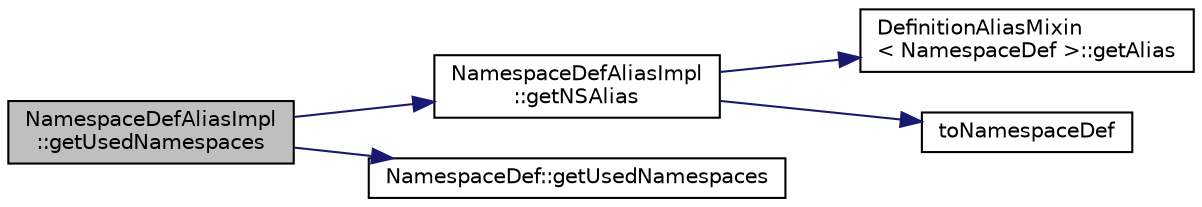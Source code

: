 digraph "NamespaceDefAliasImpl::getUsedNamespaces"
{
 // LATEX_PDF_SIZE
  edge [fontname="Helvetica",fontsize="10",labelfontname="Helvetica",labelfontsize="10"];
  node [fontname="Helvetica",fontsize="10",shape=record];
  rankdir="LR";
  Node1 [label="NamespaceDefAliasImpl\l::getUsedNamespaces",height=0.2,width=0.4,color="black", fillcolor="grey75", style="filled", fontcolor="black",tooltip=" "];
  Node1 -> Node2 [color="midnightblue",fontsize="10",style="solid"];
  Node2 [label="NamespaceDefAliasImpl\l::getNSAlias",height=0.2,width=0.4,color="black", fillcolor="white", style="filled",URL="$classNamespaceDefAliasImpl.html#a5be38caca7bbb8eb32defba1f26a15b0",tooltip=" "];
  Node2 -> Node3 [color="midnightblue",fontsize="10",style="solid"];
  Node3 [label="DefinitionAliasMixin\l\< NamespaceDef \>::getAlias",height=0.2,width=0.4,color="black", fillcolor="white", style="filled",URL="$classDefinitionAliasMixin.html#a69970921105b4e7d6aebca0b297a9393",tooltip=" "];
  Node2 -> Node4 [color="midnightblue",fontsize="10",style="solid"];
  Node4 [label="toNamespaceDef",height=0.2,width=0.4,color="black", fillcolor="white", style="filled",URL="$namespacedef_8cpp.html#ae303e4de18684cb3d0c72d936cc0654f",tooltip=" "];
  Node1 -> Node5 [color="midnightblue",fontsize="10",style="solid"];
  Node5 [label="NamespaceDef::getUsedNamespaces",height=0.2,width=0.4,color="black", fillcolor="white", style="filled",URL="$classNamespaceDef.html#a9cffa2d64a6921276ab331aa7949702f",tooltip=" "];
}
